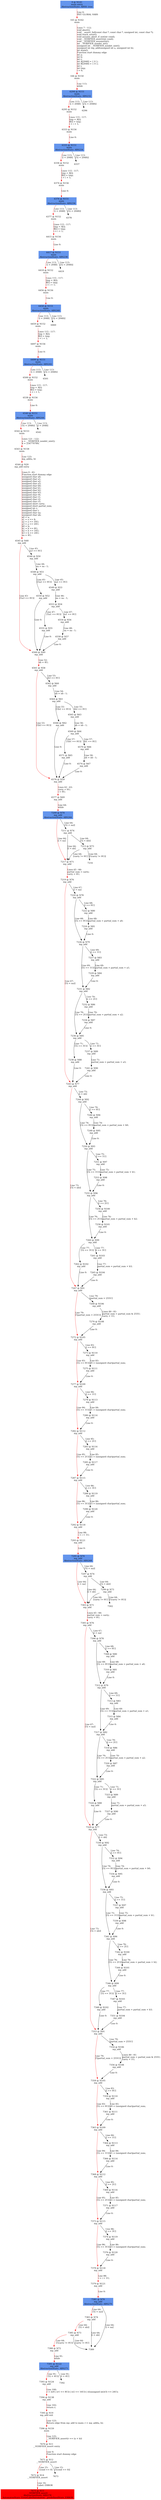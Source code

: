 digraph ARG {
node [style="filled" shape="box" color="white"]
0 [fillcolor="cornflowerblue" label="0 @ N141\nmain entry\nAbstractionState: ABS0: true\n" id="0"]
165 [label="165 @ N162\nmain\n" id="165"]
166 [label="166 @ N150\nmain\n" id="166"]
6294 [fillcolor="cornflowerblue" label="6294 @ N151\nmain\nAbstractionState: ABS232\n" id="6294"]
6295 [label="6295 @ N152\nmain\n" id="6295"]
6333 [label="6333 @ N156\nmain\n" id="6333"]
6335 [fillcolor="cornflowerblue" label="6335 @ N151\nmain\nAbstractionState: ABS234\n" id="6335"]
6336 [label="6336 @ N152\nmain\n" id="6336"]
6374 [label="6374 @ N156\nmain\n" id="6374"]
6376 [fillcolor="cornflowerblue" label="6376 @ N151\nmain\nAbstractionState: ABS236\n" id="6376"]
6377 [label="6377 @ N152\nmain\n" id="6377"]
6415 [label="6415 @ N156\nmain\n" id="6415"]
6417 [fillcolor="cornflowerblue" label="6417 @ N151\nmain\nAbstractionState: ABS238\n" id="6417"]
6418 [label="6418 @ N152\nmain\n" id="6418"]
6456 [label="6456 @ N156\nmain\n" id="6456"]
6458 [fillcolor="cornflowerblue" label="6458 @ N151\nmain\nAbstractionState: ABS240\n" id="6458"]
6459 [label="6459 @ N152\nmain\n" id="6459"]
6497 [label="6497 @ N156\nmain\n" id="6497"]
6499 [fillcolor="cornflowerblue" label="6499 @ N151\nmain\nAbstractionState: ABS242\n" id="6499"]
6500 [label="6500 @ N152\nmain\n" id="6500"]
6538 [label="6538 @ N156\nmain\n" id="6538"]
6540 [fillcolor="cornflowerblue" label="6540 @ N151\nmain\nAbstractionState: ABS244\n" id="6540"]
6542 [label="6542 @ N153\nmain\n" id="6542"]
6543 [label="6543 @ N158\nmain\n" id="6543"]
6544 [label="6544 @ N20\nmp_add entry\n" id="6544"]
6545 [label="6545 @ N48\nmp_add\n" id="6545"]
6560 [label="6560 @ N49\nmp_add\n" id="6560"]
6561 [label="6561 @ N58\nmp_add\n" id="6561"]
6576 [label="6576 @ N59\nmp_add\n" id="6576"]
6577 [label="6577 @ N69\nmp_add\n" id="6577"]
7209 [fillcolor="cornflowerblue" label="7209 @ N70\nmp_add\nAbstractionState: ABS266\n" id="7209"]
7217 [label="7217 @ N71\nmp_add\n" id="7217"]
7219 [label="7219 @ N76\nmp_add\n" id="7219"]
7243 [label="7243 @ N77\nmp_add\n" id="7243"]
7267 [label="7267 @ N91\nmp_add\n" id="7267"]
7272 [label="7272 @ N105\nmp_add\n" id="7272"]
7277 [label="7277 @ N109\nmp_add\n" id="7277"]
7282 [label="7282 @ N112\nmp_add\n" id="7282"]
7287 [label="7287 @ N115\nmp_add\n" id="7287"]
7292 [label="7292 @ N118\nmp_add\n" id="7292"]
7293 [label="7293 @ N121\nmp_add\n" id="7293"]
7295 [fillcolor="cornflowerblue" label="7295 @ N70\nmp_add\nAbstractionState: ABS268\n" id="7295"]
7303 [label="7303 @ N71\nmp_add\n" id="7303"]
7305 [label="7305 @ N76\nmp_add\n" id="7305"]
7329 [label="7329 @ N77\nmp_add\n" id="7329"]
7353 [label="7353 @ N91\nmp_add\n" id="7353"]
7358 [label="7358 @ N105\nmp_add\n" id="7358"]
7363 [label="7363 @ N109\nmp_add\n" id="7363"]
7368 [label="7368 @ N112\nmp_add\n" id="7368"]
7373 [label="7373 @ N115\nmp_add\n" id="7373"]
7378 [label="7378 @ N118\nmp_add\n" id="7378"]
7379 [label="7379 @ N121\nmp_add\n" id="7379"]
7381 [fillcolor="cornflowerblue" label="7381 @ N70\nmp_add\nAbstractionState: ABS270\n" id="7381"]
7383 [label="7383 @ N74\nmp_add\n" id="7383"]
7385 [label="7385 @ N73\nmp_add\n" id="7385"]
7388 [label="7388 @ N72\nmp_add\n" id="7388"]
7391 [fillcolor="cornflowerblue" label="7391 @ N122\nmp_add\nAbstractionState: ABS271\n" id="7391"]
7393 [label="7393 @ N124\nmp_add\n" id="7393"]
7394 [label="7394 @ N138\nmp_add\n" id="7394"]
7395 [label="7395 @ N19\nmp_add exit\n" id="7395"]
7396 [label="7396 @ N159\nmain\n" id="7396"]
7670 [label="7670 @ N11\n__VERIFIER_assert entry\n" id="7670"]
7671 [label="7671 @ N12\n__VERIFIER_assert\n" id="7671"]
7672 [label="7672 @ N14\n__VERIFIER_assert\n" id="7672"]
7675 [fillcolor="red" label="7675 @ N15\n__VERIFIER_assert\nAbstractionState: ABS278\n AutomatonState: ErrorLabelAutomaton: _predefinedState_ERROR\n" id="7675"]
7374 [label="7374 @ N119\nmp_add\n" id="7374"]
7376 [label="7376 @ N120\nmp_add\n" id="7376"]
7369 [label="7369 @ N116\nmp_add\n" id="7369"]
7371 [label="7371 @ N117\nmp_add\n" id="7371"]
7364 [label="7364 @ N113\nmp_add\n" id="7364"]
7366 [label="7366 @ N114\nmp_add\n" id="7366"]
7359 [label="7359 @ N110\nmp_add\n" id="7359"]
7361 [label="7361 @ N111\nmp_add\n" id="7361"]
7354 [label="7354 @ N106\nmp_add\n" id="7354"]
7356 [label="7356 @ N108\nmp_add\n" id="7356"]
7330 [label="7330 @ N92\nmp_add\n" id="7330"]
7336 [label="7336 @ N93\nmp_add\n" id="7336"]
7341 [label="7341 @ N96\nmp_add\n" id="7341"]
7346 [label="7346 @ N99\nmp_add\n" id="7346"]
7348 [label="7348 @ N102\nmp_add\n" id="7348"]
7347 [label="7347 @ N103\nmp_add\n" id="7347"]
7351 [label="7351 @ N104\nmp_add\n" id="7351"]
7342 [label="7342 @ N100\nmp_add\n" id="7342"]
7344 [label="7344 @ N101\nmp_add\n" id="7344"]
7337 [label="7337 @ N97\nmp_add\n" id="7337"]
7339 [label="7339 @ N98\nmp_add\n" id="7339"]
7332 [label="7332 @ N94\nmp_add\n" id="7332"]
7334 [label="7334 @ N95\nmp_add\n" id="7334"]
7306 [label="7306 @ N78\nmp_add\n" id="7306"]
7312 [label="7312 @ N79\nmp_add\n" id="7312"]
7317 [label="7317 @ N82\nmp_add\n" id="7317"]
7322 [label="7322 @ N85\nmp_add\n" id="7322"]
7324 [label="7324 @ N88\nmp_add\n" id="7324"]
7323 [label="7323 @ N89\nmp_add\n" id="7323"]
7327 [label="7327 @ N90\nmp_add\n" id="7327"]
7318 [label="7318 @ N86\nmp_add\n" id="7318"]
7320 [label="7320 @ N87\nmp_add\n" id="7320"]
7313 [label="7313 @ N83\nmp_add\n" id="7313"]
7315 [label="7315 @ N84\nmp_add\n" id="7315"]
7308 [label="7308 @ N80\nmp_add\n" id="7308"]
7310 [label="7310 @ N81\nmp_add\n" id="7310"]
7297 [label="7297 @ N74\nmp_add\n" id="7297"]
7299 [label="7299 @ N73\nmp_add\n" id="7299"]
7288 [label="7288 @ N119\nmp_add\n" id="7288"]
7290 [label="7290 @ N120\nmp_add\n" id="7290"]
7283 [label="7283 @ N116\nmp_add\n" id="7283"]
7285 [label="7285 @ N117\nmp_add\n" id="7285"]
7278 [label="7278 @ N113\nmp_add\n" id="7278"]
7280 [label="7280 @ N114\nmp_add\n" id="7280"]
7273 [label="7273 @ N110\nmp_add\n" id="7273"]
7275 [label="7275 @ N111\nmp_add\n" id="7275"]
7268 [label="7268 @ N106\nmp_add\n" id="7268"]
7270 [label="7270 @ N108\nmp_add\n" id="7270"]
7244 [label="7244 @ N92\nmp_add\n" id="7244"]
7250 [label="7250 @ N93\nmp_add\n" id="7250"]
7255 [label="7255 @ N96\nmp_add\n" id="7255"]
7260 [label="7260 @ N99\nmp_add\n" id="7260"]
7262 [label="7262 @ N102\nmp_add\n" id="7262"]
7261 [label="7261 @ N103\nmp_add\n" id="7261"]
7265 [label="7265 @ N104\nmp_add\n" id="7265"]
7256 [label="7256 @ N100\nmp_add\n" id="7256"]
7258 [label="7258 @ N101\nmp_add\n" id="7258"]
7251 [label="7251 @ N97\nmp_add\n" id="7251"]
7253 [label="7253 @ N98\nmp_add\n" id="7253"]
7246 [label="7246 @ N94\nmp_add\n" id="7246"]
7248 [label="7248 @ N95\nmp_add\n" id="7248"]
7220 [label="7220 @ N78\nmp_add\n" id="7220"]
7226 [label="7226 @ N79\nmp_add\n" id="7226"]
7231 [label="7231 @ N82\nmp_add\n" id="7231"]
7236 [label="7236 @ N85\nmp_add\n" id="7236"]
7238 [label="7238 @ N88\nmp_add\n" id="7238"]
7237 [label="7237 @ N89\nmp_add\n" id="7237"]
7241 [label="7241 @ N90\nmp_add\n" id="7241"]
7232 [label="7232 @ N86\nmp_add\n" id="7232"]
7234 [label="7234 @ N87\nmp_add\n" id="7234"]
7227 [label="7227 @ N83\nmp_add\n" id="7227"]
7229 [label="7229 @ N84\nmp_add\n" id="7229"]
7222 [label="7222 @ N80\nmp_add\n" id="7222"]
7224 [label="7224 @ N81\nmp_add\n" id="7224"]
7211 [label="7211 @ N74\nmp_add\n" id="7211"]
7213 [label="7213 @ N73\nmp_add\n" id="7213"]
6562 [label="6562 @ N60\nmp_add\n" id="6562"]
6564 [label="6564 @ N61\nmp_add\n" id="6564"]
6566 [label="6566 @ N62\nmp_add\n" id="6566"]
6565 [label="6565 @ N63\nmp_add\n" id="6565"]
6569 [label="6569 @ N64\nmp_add\n" id="6569"]
6571 [label="6571 @ N65\nmp_add\n" id="6571"]
6570 [label="6570 @ N66\nmp_add\n" id="6570"]
6574 [label="6574 @ N67\nmp_add\n" id="6574"]
6546 [label="6546 @ N50\nmp_add\n" id="6546"]
6548 [label="6548 @ N51\nmp_add\n" id="6548"]
6550 [label="6550 @ N52\nmp_add\n" id="6550"]
6549 [label="6549 @ N53\nmp_add\n" id="6549"]
6553 [label="6553 @ N54\nmp_add\n" id="6553"]
6555 [label="6555 @ N55\nmp_add\n" id="6555"]
6554 [label="6554 @ N56\nmp_add\n" id="6554"]
6558 [label="6558 @ N57\nmp_add\n" id="6558"]
0 -> 165 [color="red" label="Line 0: \lINIT GLOBAL VARS\l" id="0 -> 165"]
165 -> 166 [color="red" label="Lines 7 - 112: \lvoid abort();\lvoid __assert_fail(const char *, const char *, unsigned int, const char *);\lvoid reach_error();\lvoid assume_abort_if_not(int cond);\lvoid __VERIFIER_assert(int cond);\lvoid __VERIFIER_assume(int);\lint __VERIFIER_nondet_int();\lunsigned int __VERIFIER_nondet_uint();\lunsigned int mp_add(unsigned int a, unsigned int b);\lint main();\lFunction start dummy edge\lint a;\lint b;\lint r;\lint A[2048] = { 0 };\lint B[2048] = { 0 };\lint i;\lint tmp;\li = 0;\l" id="165 -> 166"]
166 -> 6294 [color="red" label="Line 113: \lwhile\l" id="166 -> 6294"]
6294 -> 6295 [color="red" label="Line 113: \l[i < 2048]\l" id="6294 -> 6295"]
6294 -> 6296 [label="Line 113: \l[!(i < 2048)]\l" id="6294 -> 6296"]
6295 -> 6333 [color="red" label="Lines 115 - 117: \ltmp = A[i];\lB[i] = tmp;\li = i + 1;\l" id="6295 -> 6333"]
6333 -> 6335 [color="red" label="Line 0: \l\l" id="6333 -> 6335"]
6335 -> 6336 [color="red" label="Line 113: \l[i < 2048]\l" id="6335 -> 6336"]
6335 -> 6337 [label="Line 113: \l[!(i < 2048)]\l" id="6335 -> 6337"]
6336 -> 6374 [color="red" label="Lines 115 - 117: \ltmp = A[i];\lB[i] = tmp;\li = i + 1;\l" id="6336 -> 6374"]
6374 -> 6376 [color="red" label="Line 0: \l\l" id="6374 -> 6376"]
6376 -> 6377 [color="red" label="Line 113: \l[i < 2048]\l" id="6376 -> 6377"]
6376 -> 6378 [label="Line 113: \l[!(i < 2048)]\l" id="6376 -> 6378"]
6377 -> 6415 [color="red" label="Lines 115 - 117: \ltmp = A[i];\lB[i] = tmp;\li = i + 1;\l" id="6377 -> 6415"]
6415 -> 6417 [color="red" label="Line 0: \l\l" id="6415 -> 6417"]
6417 -> 6418 [color="red" label="Line 113: \l[i < 2048]\l" id="6417 -> 6418"]
6417 -> 6419 [label="Line 113: \l[!(i < 2048)]\l" id="6417 -> 6419"]
6418 -> 6456 [color="red" label="Lines 115 - 117: \ltmp = A[i];\lB[i] = tmp;\li = i + 1;\l" id="6418 -> 6456"]
6456 -> 6458 [color="red" label="Line 0: \l\l" id="6456 -> 6458"]
6458 -> 6459 [color="red" label="Line 113: \l[i < 2048]\l" id="6458 -> 6459"]
6458 -> 6460 [label="Line 113: \l[!(i < 2048)]\l" id="6458 -> 6460"]
6459 -> 6497 [color="red" label="Lines 115 - 117: \ltmp = A[i];\lB[i] = tmp;\li = i + 1;\l" id="6459 -> 6497"]
6497 -> 6499 [color="red" label="Line 0: \l\l" id="6497 -> 6499"]
6499 -> 6500 [color="red" label="Line 113: \l[i < 2048]\l" id="6499 -> 6500"]
6499 -> 6501 [label="Line 113: \l[!(i < 2048)]\l" id="6499 -> 6501"]
6500 -> 6538 [color="red" label="Lines 115 - 117: \ltmp = A[i];\lB[i] = tmp;\li = i + 1;\l" id="6500 -> 6538"]
6538 -> 6540 [color="red" label="Line 0: \l\l" id="6538 -> 6540"]
6540 -> 6541 [label="Line 113: \l[i < 2048]\l" id="6540 -> 6541"]
6540 -> 6542 [color="red" label="Line 113: \l[!(i < 2048)]\l" id="6540 -> 6542"]
6542 -> 6543 [color="red" label="Lines 121 - 122: \la = __VERIFIER_nondet_uint();\lb = 234770789;\l" id="6542 -> 6543"]
6543 -> 6544 [color="red" label="Line 123: \lmp_add(a, b)\l" id="6543 -> 6544"]
6544 -> 6545 [color="red" label="Lines 0 - 42: \lFunction start dummy edge\lunsigned char a0;\lunsigned char a1;\lunsigned char a2;\lunsigned char a3;\lunsigned char b0;\lunsigned char b1;\lunsigned char b2;\lunsigned char b3;\lunsigned char r0;\lunsigned char r1;\lunsigned char r2;\lunsigned char r3;\lunsigned short carry;\lunsigned short partial_sum;\lunsigned int r;\lunsigned char i;\lunsigned char na;\lunsigned char nb;\la0 = a;\la1 = a >> 8;\la2 = a >> 16U;\la3 = a >> 24U;\lb0 = b;\lb1 = b >> 8U;\lb2 = b >> 16U;\lb3 = b >> 24U;\lna = 4U;\l" id="6544 -> 6545"]
6545 -> 6546 [label="Line 43: \l[a3 == 0U]\l" id="6545 -> 6546"]
6545 -> 6560 [color="red" label="Line 43: \l[!(a3 == 0U)]\l" id="6545 -> 6560"]
6560 -> 6561 [color="red" label="Line 52: \lnb = 4U;\l" id="6560 -> 6561"]
6561 -> 6562 [label="Line 53: \l[b3 == 0U]\l" id="6561 -> 6562"]
6561 -> 6576 [color="red" label="Line 53: \l[!(b3 == 0U)]\l" id="6561 -> 6576"]
6576 -> 6577 [color="red" label="Lines 62 - 63: \lcarry = 0U;\li = 0U;\l" id="6576 -> 6577"]
6577 -> 7209 [color="red" label="Line 64: \lwhile\l" id="6577 -> 7209"]
7209 -> 7211 [label="Line 64: \l[!(i < na)]\l" id="7209 -> 7211"]
7209 -> 7217 [color="red" label="Line 64: \l[i < na]\l" id="7209 -> 7217"]
7217 -> 7219 [color="red" label="Lines 65 - 66: \lpartial_sum = carry;\lcarry = 0U;\l" id="7217 -> 7219"]
7219 -> 7220 [label="Line 67: \l[i < na]\l" id="7219 -> 7220"]
7219 -> 7243 [color="red" label="Line 67: \l[!(i < na)]\l" id="7219 -> 7243"]
7243 -> 7244 [label="Line 73: \l[i < nb]\l" id="7243 -> 7244"]
7243 -> 7267 [color="red" label="Line 73: \l[!(i < nb)]\l" id="7243 -> 7267"]
7267 -> 7268 [label="Line 79: \l[partial_sum > 255U]\l" id="7267 -> 7268"]
7267 -> 7272 [color="red" label="Line 79: \l[!(partial_sum > 255U)]\l" id="7267 -> 7272"]
7272 -> 7273 [label="Line 83: \l[i == 0U]\l" id="7272 -> 7273"]
7272 -> 7277 [color="red" label="Line 83: \l[!(i == 0U)]\l" id="7272 -> 7277"]
7277 -> 7278 [label="Line 84: \l[i == 1U]\l" id="7277 -> 7278"]
7277 -> 7282 [color="red" label="Line 84: \l[!(i == 1U)]\l" id="7277 -> 7282"]
7282 -> 7283 [label="Line 85: \l[i == 2U]\l" id="7282 -> 7283"]
7282 -> 7287 [color="red" label="Line 85: \l[!(i == 2U)]\l" id="7282 -> 7287"]
7287 -> 7288 [label="Line 86: \l[i == 3U]\l" id="7287 -> 7288"]
7287 -> 7292 [color="red" label="Line 86: \l[!(i == 3U)]\l" id="7287 -> 7292"]
7292 -> 7293 [color="red" label="Line 88: \li = i + 1U;\l" id="7292 -> 7293"]
7293 -> 7295 [color="red" label="Line 0: \l\l" id="7293 -> 7295"]
7295 -> 7297 [label="Line 64: \l[!(i < na)]\l" id="7295 -> 7297"]
7295 -> 7303 [color="red" label="Line 64: \l[i < na]\l" id="7295 -> 7303"]
7303 -> 7305 [color="red" label="Lines 65 - 66: \lpartial_sum = carry;\lcarry = 0U;\l" id="7303 -> 7305"]
7305 -> 7306 [label="Line 67: \l[i < na]\l" id="7305 -> 7306"]
7305 -> 7329 [color="red" label="Line 67: \l[!(i < na)]\l" id="7305 -> 7329"]
7329 -> 7330 [label="Line 73: \l[i < nb]\l" id="7329 -> 7330"]
7329 -> 7353 [color="red" label="Line 73: \l[!(i < nb)]\l" id="7329 -> 7353"]
7353 -> 7354 [label="Line 79: \l[partial_sum > 255U]\l" id="7353 -> 7354"]
7353 -> 7358 [color="red" label="Line 79: \l[!(partial_sum > 255U)]\l" id="7353 -> 7358"]
7358 -> 7359 [label="Line 83: \l[i == 0U]\l" id="7358 -> 7359"]
7358 -> 7363 [color="red" label="Line 83: \l[!(i == 0U)]\l" id="7358 -> 7363"]
7363 -> 7364 [label="Line 84: \l[i == 1U]\l" id="7363 -> 7364"]
7363 -> 7368 [color="red" label="Line 84: \l[!(i == 1U)]\l" id="7363 -> 7368"]
7368 -> 7369 [label="Line 85: \l[i == 2U]\l" id="7368 -> 7369"]
7368 -> 7373 [color="red" label="Line 85: \l[!(i == 2U)]\l" id="7368 -> 7373"]
7373 -> 7374 [label="Line 86: \l[i == 3U]\l" id="7373 -> 7374"]
7373 -> 7378 [color="red" label="Line 86: \l[!(i == 3U)]\l" id="7373 -> 7378"]
7378 -> 7379 [color="red" label="Line 88: \li = i + 1U;\l" id="7378 -> 7379"]
7379 -> 7381 [color="red" label="Line 0: \l\l" id="7379 -> 7381"]
7381 -> 7383 [color="red" label="Line 64: \l[!(i < na)]\l" id="7381 -> 7383"]
7381 -> 7389 [label="Line 64: \l[i < na]\l" id="7381 -> 7389"]
7383 -> 7385 [color="red" label="Line 64: \l[!(i < nb)]\l" id="7383 -> 7385"]
7383 -> 7389 [label="Line 64: \l[i < nb]\l" id="7383 -> 7389"]
7385 -> 7388 [color="red" label="Line 64: \l[!(carry != 0U)]\l" id="7385 -> 7388"]
7385 -> 7389 [label="Line 64: \l[carry != 0U]\l" id="7385 -> 7389"]
7388 -> 7391 [color="red" label="Line 91: \lwhile\l" id="7388 -> 7391"]
7391 -> 7392 [label="Line 91: \l[i < 4U]\l" id="7391 -> 7392"]
7391 -> 7393 [color="red" label="Line 91: \l[!(i < 4U)]\l" id="7391 -> 7393"]
7393 -> 7394 [color="red" label="Line 100: \lr = ((r0 | (r1 << 8U)) | (r2 << 16U)) | (((unsigned int)r3) << 24U);\l" id="7393 -> 7394"]
7394 -> 7395 [color="red" label="Line 102: \lreturn r;\l" id="7394 -> 7395"]
7395 -> 7396 [color="red" label="Line 123: \lReturn edge from mp_add to main: r = mp_add(a, b);\l" id="7395 -> 7396"]
7396 -> 7670 [color="red" label="Line 125: \l__VERIFIER_assert(r == (a + b))\l" id="7396 -> 7670"]
7670 -> 7671 [color="red" label="Line 0: \lFunction start dummy edge\l" id="7670 -> 7671"]
7671 -> 7672 [color="red" label="Line 15: \l[cond == 0]\l" id="7671 -> 7672"]
7671 -> 7673 [label="Line 15: \l[!(cond == 0)]\l" id="7671 -> 7673"]
7672 -> 7675 [color="red" label="Line 16: \lLabel: ERROR\l" id="7672 -> 7675"]
7374 -> 7376 [label="Line 86: \lr3 = (unsigned char)partial_sum;\l" id="7374 -> 7376"]
7376 -> 7378 [label="Line 0: \l\l" id="7376 -> 7378"]
7369 -> 7371 [label="Line 85: \lr2 = (unsigned char)partial_sum;\l" id="7369 -> 7371"]
7371 -> 7373 [label="Line 0: \l\l" id="7371 -> 7373"]
7364 -> 7366 [label="Line 84: \lr1 = (unsigned char)partial_sum;\l" id="7364 -> 7366"]
7366 -> 7368 [label="Line 0: \l\l" id="7366 -> 7368"]
7359 -> 7361 [label="Line 83: \lr0 = (unsigned char)partial_sum;\l" id="7359 -> 7361"]
7361 -> 7363 [label="Line 0: \l\l" id="7361 -> 7363"]
7354 -> 7356 [label="Lines 80 - 81: \lpartial_sum = partial_sum & 255U;\lcarry = 1U;\l" id="7354 -> 7356"]
7356 -> 7358 [label="Line 0: \l\l" id="7356 -> 7358"]
7330 -> 7332 [label="Line 74: \l[i == 0U]\l" id="7330 -> 7332"]
7330 -> 7336 [label="Line 74: \l[!(i == 0U)]\l" id="7330 -> 7336"]
7336 -> 7337 [label="Line 75: \l[i == 1U]\l" id="7336 -> 7337"]
7336 -> 7341 [label="Line 75: \l[!(i == 1U)]\l" id="7336 -> 7341"]
7341 -> 7342 [label="Line 76: \l[i == 2U]\l" id="7341 -> 7342"]
7341 -> 7346 [label="Line 76: \l[!(i == 2U)]\l" id="7341 -> 7346"]
7346 -> 7347 [label="Line 77: \l[i == 3U]\l" id="7346 -> 7347"]
7346 -> 7348 [label="Line 77: \l[!(i == 3U)]\l" id="7346 -> 7348"]
7348 -> 7353 [label="Line 0: \l\l" id="7348 -> 7353"]
7347 -> 7351 [label="Line 77: \lpartial_sum = partial_sum + b3;\l" id="7347 -> 7351"]
7351 -> 7353 [label="Line 0: \l\l" id="7351 -> 7353"]
7342 -> 7344 [label="Line 76: \lpartial_sum = partial_sum + b2;\l" id="7342 -> 7344"]
7344 -> 7346 [label="Line 0: \l\l" id="7344 -> 7346"]
7337 -> 7339 [label="Line 75: \lpartial_sum = partial_sum + b1;\l" id="7337 -> 7339"]
7339 -> 7341 [label="Line 0: \l\l" id="7339 -> 7341"]
7332 -> 7334 [label="Line 74: \lpartial_sum = partial_sum + b0;\l" id="7332 -> 7334"]
7334 -> 7336 [label="Line 0: \l\l" id="7334 -> 7336"]
7306 -> 7308 [label="Line 68: \l[i == 0U]\l" id="7306 -> 7308"]
7306 -> 7312 [label="Line 68: \l[!(i == 0U)]\l" id="7306 -> 7312"]
7312 -> 7313 [label="Line 69: \l[i == 1U]\l" id="7312 -> 7313"]
7312 -> 7317 [label="Line 69: \l[!(i == 1U)]\l" id="7312 -> 7317"]
7317 -> 7318 [label="Line 70: \l[i == 2U]\l" id="7317 -> 7318"]
7317 -> 7322 [label="Line 70: \l[!(i == 2U)]\l" id="7317 -> 7322"]
7322 -> 7323 [label="Line 71: \l[i == 3U]\l" id="7322 -> 7323"]
7322 -> 7324 [label="Line 71: \l[!(i == 3U)]\l" id="7322 -> 7324"]
7324 -> 7329 [label="Line 0: \l\l" id="7324 -> 7329"]
7323 -> 7327 [label="Line 71: \lpartial_sum = partial_sum + a3;\l" id="7323 -> 7327"]
7327 -> 7329 [label="Line 0: \l\l" id="7327 -> 7329"]
7318 -> 7320 [label="Line 70: \lpartial_sum = partial_sum + a2;\l" id="7318 -> 7320"]
7320 -> 7322 [label="Line 0: \l\l" id="7320 -> 7322"]
7313 -> 7315 [label="Line 69: \lpartial_sum = partial_sum + a1;\l" id="7313 -> 7315"]
7315 -> 7317 [label="Line 0: \l\l" id="7315 -> 7317"]
7308 -> 7310 [label="Line 68: \lpartial_sum = partial_sum + a0;\l" id="7308 -> 7310"]
7310 -> 7312 [label="Line 0: \l\l" id="7310 -> 7312"]
7297 -> 7299 [label="Line 64: \l[!(i < nb)]\l" id="7297 -> 7299"]
7297 -> 7303 [label="Line 64: \l[i < nb]\l" id="7297 -> 7303"]
7299 -> 7302 [label="Line 64: \l[!(carry != 0U)]\l" id="7299 -> 7302"]
7299 -> 7303 [label="Line 64: \l[carry != 0U]\l" id="7299 -> 7303"]
7288 -> 7290 [label="Line 86: \lr3 = (unsigned char)partial_sum;\l" id="7288 -> 7290"]
7290 -> 7292 [label="Line 0: \l\l" id="7290 -> 7292"]
7283 -> 7285 [label="Line 85: \lr2 = (unsigned char)partial_sum;\l" id="7283 -> 7285"]
7285 -> 7287 [label="Line 0: \l\l" id="7285 -> 7287"]
7278 -> 7280 [label="Line 84: \lr1 = (unsigned char)partial_sum;\l" id="7278 -> 7280"]
7280 -> 7282 [label="Line 0: \l\l" id="7280 -> 7282"]
7273 -> 7275 [label="Line 83: \lr0 = (unsigned char)partial_sum;\l" id="7273 -> 7275"]
7275 -> 7277 [label="Line 0: \l\l" id="7275 -> 7277"]
7268 -> 7270 [label="Lines 80 - 81: \lpartial_sum = partial_sum & 255U;\lcarry = 1U;\l" id="7268 -> 7270"]
7270 -> 7272 [label="Line 0: \l\l" id="7270 -> 7272"]
7244 -> 7246 [label="Line 74: \l[i == 0U]\l" id="7244 -> 7246"]
7244 -> 7250 [label="Line 74: \l[!(i == 0U)]\l" id="7244 -> 7250"]
7250 -> 7251 [label="Line 75: \l[i == 1U]\l" id="7250 -> 7251"]
7250 -> 7255 [label="Line 75: \l[!(i == 1U)]\l" id="7250 -> 7255"]
7255 -> 7256 [label="Line 76: \l[i == 2U]\l" id="7255 -> 7256"]
7255 -> 7260 [label="Line 76: \l[!(i == 2U)]\l" id="7255 -> 7260"]
7260 -> 7261 [label="Line 77: \l[i == 3U]\l" id="7260 -> 7261"]
7260 -> 7262 [label="Line 77: \l[!(i == 3U)]\l" id="7260 -> 7262"]
7262 -> 7267 [label="Line 0: \l\l" id="7262 -> 7267"]
7261 -> 7265 [label="Line 77: \lpartial_sum = partial_sum + b3;\l" id="7261 -> 7265"]
7265 -> 7267 [label="Line 0: \l\l" id="7265 -> 7267"]
7256 -> 7258 [label="Line 76: \lpartial_sum = partial_sum + b2;\l" id="7256 -> 7258"]
7258 -> 7260 [label="Line 0: \l\l" id="7258 -> 7260"]
7251 -> 7253 [label="Line 75: \lpartial_sum = partial_sum + b1;\l" id="7251 -> 7253"]
7253 -> 7255 [label="Line 0: \l\l" id="7253 -> 7255"]
7246 -> 7248 [label="Line 74: \lpartial_sum = partial_sum + b0;\l" id="7246 -> 7248"]
7248 -> 7250 [label="Line 0: \l\l" id="7248 -> 7250"]
7220 -> 7222 [label="Line 68: \l[i == 0U]\l" id="7220 -> 7222"]
7220 -> 7226 [label="Line 68: \l[!(i == 0U)]\l" id="7220 -> 7226"]
7226 -> 7227 [label="Line 69: \l[i == 1U]\l" id="7226 -> 7227"]
7226 -> 7231 [label="Line 69: \l[!(i == 1U)]\l" id="7226 -> 7231"]
7231 -> 7232 [label="Line 70: \l[i == 2U]\l" id="7231 -> 7232"]
7231 -> 7236 [label="Line 70: \l[!(i == 2U)]\l" id="7231 -> 7236"]
7236 -> 7237 [label="Line 71: \l[i == 3U]\l" id="7236 -> 7237"]
7236 -> 7238 [label="Line 71: \l[!(i == 3U)]\l" id="7236 -> 7238"]
7238 -> 7243 [label="Line 0: \l\l" id="7238 -> 7243"]
7237 -> 7241 [label="Line 71: \lpartial_sum = partial_sum + a3;\l" id="7237 -> 7241"]
7241 -> 7243 [label="Line 0: \l\l" id="7241 -> 7243"]
7232 -> 7234 [label="Line 70: \lpartial_sum = partial_sum + a2;\l" id="7232 -> 7234"]
7234 -> 7236 [label="Line 0: \l\l" id="7234 -> 7236"]
7227 -> 7229 [label="Line 69: \lpartial_sum = partial_sum + a1;\l" id="7227 -> 7229"]
7229 -> 7231 [label="Line 0: \l\l" id="7229 -> 7231"]
7222 -> 7224 [label="Line 68: \lpartial_sum = partial_sum + a0;\l" id="7222 -> 7224"]
7224 -> 7226 [label="Line 0: \l\l" id="7224 -> 7226"]
7211 -> 7213 [label="Line 64: \l[!(i < nb)]\l" id="7211 -> 7213"]
7211 -> 7217 [label="Line 64: \l[i < nb]\l" id="7211 -> 7217"]
7213 -> 7216 [label="Line 64: \l[!(carry != 0U)]\l" id="7213 -> 7216"]
7213 -> 7217 [label="Line 64: \l[carry != 0U]\l" id="7213 -> 7217"]
6562 -> 6564 [label="Line 54: \lnb = nb - 1;\l" id="6562 -> 6564"]
6564 -> 6565 [label="Line 55: \l[b2 == 0U]\l" id="6564 -> 6565"]
6564 -> 6566 [label="Line 55: \l[!(b2 == 0U)]\l" id="6564 -> 6566"]
6566 -> 6576 [label="Line 0: \l\l" id="6566 -> 6576"]
6565 -> 6569 [label="Line 56: \lnb = nb - 1;\l" id="6565 -> 6569"]
6569 -> 6570 [label="Line 57: \l[b1 == 0U]\l" id="6569 -> 6570"]
6569 -> 6571 [label="Line 57: \l[!(b1 == 0U)]\l" id="6569 -> 6571"]
6571 -> 6576 [label="Line 0: \l\l" id="6571 -> 6576"]
6570 -> 6574 [label="Line 58: \lnb = nb - 1;\l" id="6570 -> 6574"]
6574 -> 6576 [label="Line 0: \l\l" id="6574 -> 6576"]
6546 -> 6548 [label="Line 44: \lna = na - 1;\l" id="6546 -> 6548"]
6548 -> 6549 [label="Line 45: \l[a2 == 0U]\l" id="6548 -> 6549"]
6548 -> 6550 [label="Line 45: \l[!(a2 == 0U)]\l" id="6548 -> 6550"]
6550 -> 6560 [label="Line 0: \l\l" id="6550 -> 6560"]
6549 -> 6553 [label="Line 46: \lna = na - 1;\l" id="6549 -> 6553"]
6553 -> 6554 [label="Line 47: \l[a1 == 0U]\l" id="6553 -> 6554"]
6553 -> 6555 [label="Line 47: \l[!(a1 == 0U)]\l" id="6553 -> 6555"]
6555 -> 6560 [label="Line 0: \l\l" id="6555 -> 6560"]
6554 -> 6558 [label="Line 48: \lna = na - 1;\l" id="6554 -> 6558"]
6558 -> 6560 [label="Line 0: \l\l" id="6558 -> 6560"]
}
